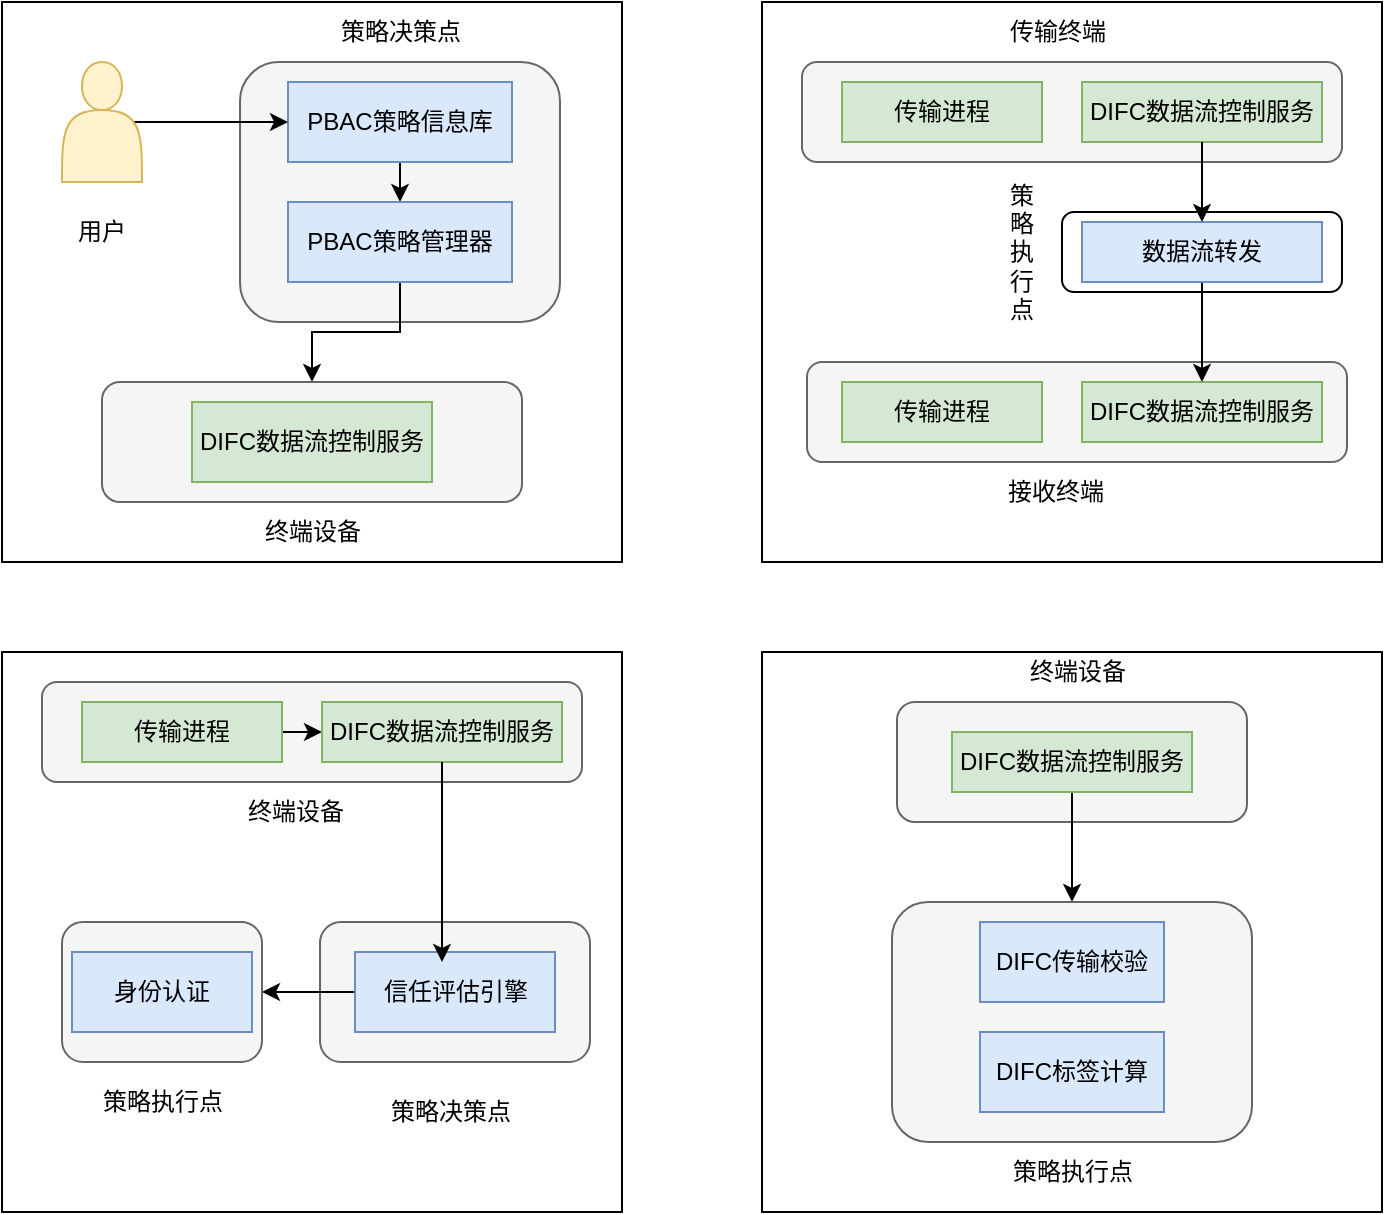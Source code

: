 <mxfile version="21.1.2" type="github">
  <diagram name="第 1 页" id="O18CY8XnaBSc46CLeHWP">
    <mxGraphModel dx="1434" dy="788" grid="1" gridSize="10" guides="1" tooltips="1" connect="1" arrows="1" fold="1" page="1" pageScale="1" pageWidth="827" pageHeight="1169" math="0" shadow="0">
      <root>
        <mxCell id="0" />
        <mxCell id="1" parent="0" />
        <mxCell id="UMHnbR3vApaapKaN-r0W-21" value="" style="rounded=0;whiteSpace=wrap;html=1;" vertex="1" parent="1">
          <mxGeometry x="150" y="375" width="310" height="280" as="geometry" />
        </mxCell>
        <mxCell id="UMHnbR3vApaapKaN-r0W-1" value="" style="rounded=0;whiteSpace=wrap;html=1;" vertex="1" parent="1">
          <mxGeometry x="150" y="50" width="310" height="280" as="geometry" />
        </mxCell>
        <mxCell id="UMHnbR3vApaapKaN-r0W-7" value="" style="rounded=1;whiteSpace=wrap;html=1;fillColor=#f5f5f5;fontColor=#333333;strokeColor=#666666;" vertex="1" parent="1">
          <mxGeometry x="269" y="80" width="160" height="130" as="geometry" />
        </mxCell>
        <mxCell id="UMHnbR3vApaapKaN-r0W-59" style="edgeStyle=orthogonalEdgeStyle;rounded=0;orthogonalLoop=1;jettySize=auto;html=1;exitX=0.5;exitY=1;exitDx=0;exitDy=0;entryX=0.5;entryY=0;entryDx=0;entryDy=0;" edge="1" parent="1" source="UMHnbR3vApaapKaN-r0W-3" target="UMHnbR3vApaapKaN-r0W-5">
          <mxGeometry relative="1" as="geometry" />
        </mxCell>
        <mxCell id="UMHnbR3vApaapKaN-r0W-3" value="PBAC策略信息库" style="rounded=0;whiteSpace=wrap;html=1;fillColor=#dae8fc;strokeColor=#6c8ebf;" vertex="1" parent="1">
          <mxGeometry x="293" y="90" width="112" height="40" as="geometry" />
        </mxCell>
        <mxCell id="UMHnbR3vApaapKaN-r0W-60" style="edgeStyle=orthogonalEdgeStyle;rounded=0;orthogonalLoop=1;jettySize=auto;html=1;exitX=0.5;exitY=1;exitDx=0;exitDy=0;entryX=0.5;entryY=0;entryDx=0;entryDy=0;" edge="1" parent="1" source="UMHnbR3vApaapKaN-r0W-5" target="UMHnbR3vApaapKaN-r0W-9">
          <mxGeometry relative="1" as="geometry" />
        </mxCell>
        <mxCell id="UMHnbR3vApaapKaN-r0W-5" value="PBAC策略管理器" style="rounded=0;whiteSpace=wrap;html=1;fillColor=#dae8fc;strokeColor=#6c8ebf;" vertex="1" parent="1">
          <mxGeometry x="293" y="150" width="112" height="40" as="geometry" />
        </mxCell>
        <mxCell id="UMHnbR3vApaapKaN-r0W-58" style="edgeStyle=orthogonalEdgeStyle;rounded=0;orthogonalLoop=1;jettySize=auto;html=1;exitX=0.9;exitY=0.5;exitDx=0;exitDy=0;exitPerimeter=0;entryX=0;entryY=0.5;entryDx=0;entryDy=0;" edge="1" parent="1" source="UMHnbR3vApaapKaN-r0W-6" target="UMHnbR3vApaapKaN-r0W-3">
          <mxGeometry relative="1" as="geometry" />
        </mxCell>
        <mxCell id="UMHnbR3vApaapKaN-r0W-6" value="" style="shape=actor;whiteSpace=wrap;html=1;fillColor=#fff2cc;strokeColor=#d6b656;" vertex="1" parent="1">
          <mxGeometry x="180" y="80" width="40" height="60" as="geometry" />
        </mxCell>
        <mxCell id="UMHnbR3vApaapKaN-r0W-8" value="策略决策点" style="text;html=1;align=center;verticalAlign=middle;resizable=0;points=[];autosize=1;strokeColor=none;fillColor=none;" vertex="1" parent="1">
          <mxGeometry x="309" y="50" width="80" height="30" as="geometry" />
        </mxCell>
        <mxCell id="UMHnbR3vApaapKaN-r0W-9" value="" style="rounded=1;whiteSpace=wrap;html=1;fillColor=#f5f5f5;fontColor=#333333;strokeColor=#666666;" vertex="1" parent="1">
          <mxGeometry x="200" y="240" width="210" height="60" as="geometry" />
        </mxCell>
        <mxCell id="UMHnbR3vApaapKaN-r0W-10" value="DIFC数据流控制服务" style="rounded=0;whiteSpace=wrap;html=1;fillColor=#d5e8d4;strokeColor=#82b366;" vertex="1" parent="1">
          <mxGeometry x="245" y="250" width="120" height="40" as="geometry" />
        </mxCell>
        <mxCell id="UMHnbR3vApaapKaN-r0W-11" value="终端设备" style="text;html=1;align=center;verticalAlign=middle;resizable=0;points=[];autosize=1;strokeColor=none;fillColor=none;" vertex="1" parent="1">
          <mxGeometry x="270" y="300" width="70" height="30" as="geometry" />
        </mxCell>
        <mxCell id="UMHnbR3vApaapKaN-r0W-12" value="用户" style="text;html=1;strokeColor=none;fillColor=none;align=center;verticalAlign=middle;whiteSpace=wrap;rounded=0;" vertex="1" parent="1">
          <mxGeometry x="170" y="150" width="60" height="30" as="geometry" />
        </mxCell>
        <mxCell id="UMHnbR3vApaapKaN-r0W-16" value="" style="rounded=1;whiteSpace=wrap;html=1;fillColor=#f5f5f5;fontColor=#333333;strokeColor=#666666;" vertex="1" parent="1">
          <mxGeometry x="170" y="390" width="270" height="50" as="geometry" />
        </mxCell>
        <mxCell id="UMHnbR3vApaapKaN-r0W-62" style="edgeStyle=orthogonalEdgeStyle;rounded=0;orthogonalLoop=1;jettySize=auto;html=1;exitX=1;exitY=0.5;exitDx=0;exitDy=0;entryX=0;entryY=0.5;entryDx=0;entryDy=0;" edge="1" parent="1" source="UMHnbR3vApaapKaN-r0W-15" target="UMHnbR3vApaapKaN-r0W-20">
          <mxGeometry relative="1" as="geometry" />
        </mxCell>
        <mxCell id="UMHnbR3vApaapKaN-r0W-15" value="传输进程" style="rounded=0;whiteSpace=wrap;html=1;fillColor=#d5e8d4;strokeColor=#82b366;" vertex="1" parent="1">
          <mxGeometry x="190" y="400" width="100" height="30" as="geometry" />
        </mxCell>
        <mxCell id="UMHnbR3vApaapKaN-r0W-20" value="DIFC数据流控制服务" style="rounded=0;whiteSpace=wrap;html=1;fillColor=#d5e8d4;strokeColor=#82b366;" vertex="1" parent="1">
          <mxGeometry x="310" y="400" width="120" height="30" as="geometry" />
        </mxCell>
        <mxCell id="UMHnbR3vApaapKaN-r0W-22" value="" style="rounded=1;whiteSpace=wrap;html=1;fillColor=#f5f5f5;fontColor=#333333;strokeColor=#666666;" vertex="1" parent="1">
          <mxGeometry x="309" y="510" width="135" height="70" as="geometry" />
        </mxCell>
        <mxCell id="UMHnbR3vApaapKaN-r0W-63" style="edgeStyle=orthogonalEdgeStyle;rounded=0;orthogonalLoop=1;jettySize=auto;html=1;exitX=0;exitY=0.5;exitDx=0;exitDy=0;entryX=1;entryY=0.5;entryDx=0;entryDy=0;" edge="1" parent="1" source="UMHnbR3vApaapKaN-r0W-23" target="UMHnbR3vApaapKaN-r0W-28">
          <mxGeometry relative="1" as="geometry" />
        </mxCell>
        <mxCell id="UMHnbR3vApaapKaN-r0W-23" value="信任评估引擎" style="rounded=0;whiteSpace=wrap;html=1;fillColor=#dae8fc;strokeColor=#6c8ebf;" vertex="1" parent="1">
          <mxGeometry x="326.5" y="525" width="100" height="40" as="geometry" />
        </mxCell>
        <mxCell id="UMHnbR3vApaapKaN-r0W-25" value="策略决策点" style="text;html=1;strokeColor=none;fillColor=none;align=center;verticalAlign=middle;whiteSpace=wrap;rounded=0;" vertex="1" parent="1">
          <mxGeometry x="339" y="590" width="71" height="30" as="geometry" />
        </mxCell>
        <mxCell id="UMHnbR3vApaapKaN-r0W-27" value="终端设备" style="text;html=1;strokeColor=none;fillColor=none;align=center;verticalAlign=middle;whiteSpace=wrap;rounded=0;" vertex="1" parent="1">
          <mxGeometry x="266.5" y="440" width="60" height="30" as="geometry" />
        </mxCell>
        <mxCell id="UMHnbR3vApaapKaN-r0W-28" value="" style="rounded=1;whiteSpace=wrap;html=1;fillColor=#f5f5f5;fontColor=#333333;strokeColor=#666666;" vertex="1" parent="1">
          <mxGeometry x="180" y="510" width="100" height="70" as="geometry" />
        </mxCell>
        <mxCell id="UMHnbR3vApaapKaN-r0W-29" value="身份认证" style="rounded=0;whiteSpace=wrap;html=1;fillColor=#dae8fc;strokeColor=#6c8ebf;" vertex="1" parent="1">
          <mxGeometry x="185" y="525" width="90" height="40" as="geometry" />
        </mxCell>
        <mxCell id="UMHnbR3vApaapKaN-r0W-30" value="策略执行点" style="text;html=1;strokeColor=none;fillColor=none;align=center;verticalAlign=middle;whiteSpace=wrap;rounded=0;" vertex="1" parent="1">
          <mxGeometry x="194.5" y="585" width="71" height="30" as="geometry" />
        </mxCell>
        <mxCell id="UMHnbR3vApaapKaN-r0W-31" value="" style="rounded=0;whiteSpace=wrap;html=1;" vertex="1" parent="1">
          <mxGeometry x="530" y="375" width="310" height="280" as="geometry" />
        </mxCell>
        <mxCell id="UMHnbR3vApaapKaN-r0W-32" value="" style="rounded=1;whiteSpace=wrap;html=1;fillColor=#f5f5f5;fontColor=#333333;strokeColor=#666666;" vertex="1" parent="1">
          <mxGeometry x="597.5" y="400" width="175" height="60" as="geometry" />
        </mxCell>
        <mxCell id="UMHnbR3vApaapKaN-r0W-42" style="edgeStyle=orthogonalEdgeStyle;rounded=0;orthogonalLoop=1;jettySize=auto;html=1;exitX=0.5;exitY=1;exitDx=0;exitDy=0;entryX=0.5;entryY=0;entryDx=0;entryDy=0;" edge="1" parent="1" source="UMHnbR3vApaapKaN-r0W-33" target="UMHnbR3vApaapKaN-r0W-34">
          <mxGeometry relative="1" as="geometry" />
        </mxCell>
        <mxCell id="UMHnbR3vApaapKaN-r0W-33" value="DIFC数据流控制服务" style="rounded=0;whiteSpace=wrap;html=1;fillColor=#d5e8d4;strokeColor=#82b366;" vertex="1" parent="1">
          <mxGeometry x="625" y="415" width="120" height="30" as="geometry" />
        </mxCell>
        <mxCell id="UMHnbR3vApaapKaN-r0W-34" value="" style="rounded=1;whiteSpace=wrap;html=1;fillColor=#f5f5f5;fontColor=#333333;strokeColor=#666666;" vertex="1" parent="1">
          <mxGeometry x="595" y="500" width="180" height="120" as="geometry" />
        </mxCell>
        <mxCell id="UMHnbR3vApaapKaN-r0W-35" value="终端设备" style="text;html=1;strokeColor=none;fillColor=none;align=center;verticalAlign=middle;whiteSpace=wrap;rounded=0;" vertex="1" parent="1">
          <mxGeometry x="657.5" y="370" width="60" height="30" as="geometry" />
        </mxCell>
        <mxCell id="UMHnbR3vApaapKaN-r0W-36" value="DIFC传输校验" style="rounded=0;whiteSpace=wrap;html=1;fillColor=#dae8fc;strokeColor=#6c8ebf;" vertex="1" parent="1">
          <mxGeometry x="639" y="510" width="92" height="40" as="geometry" />
        </mxCell>
        <mxCell id="UMHnbR3vApaapKaN-r0W-37" value="DIFC标签计算" style="rounded=0;whiteSpace=wrap;html=1;fillColor=#dae8fc;strokeColor=#6c8ebf;" vertex="1" parent="1">
          <mxGeometry x="639" y="565" width="92" height="40" as="geometry" />
        </mxCell>
        <mxCell id="UMHnbR3vApaapKaN-r0W-39" value="策略执行点" style="text;html=1;align=center;verticalAlign=middle;resizable=0;points=[];autosize=1;strokeColor=none;fillColor=none;" vertex="1" parent="1">
          <mxGeometry x="645" y="620" width="80" height="30" as="geometry" />
        </mxCell>
        <mxCell id="UMHnbR3vApaapKaN-r0W-41" value="" style="rounded=0;whiteSpace=wrap;html=1;" vertex="1" parent="1">
          <mxGeometry x="530" y="50" width="310" height="280" as="geometry" />
        </mxCell>
        <mxCell id="UMHnbR3vApaapKaN-r0W-45" value="" style="rounded=1;whiteSpace=wrap;html=1;fillColor=#f5f5f5;fontColor=#333333;strokeColor=#666666;" vertex="1" parent="1">
          <mxGeometry x="550" y="80" width="270" height="50" as="geometry" />
        </mxCell>
        <mxCell id="UMHnbR3vApaapKaN-r0W-46" value="传输进程" style="rounded=0;whiteSpace=wrap;html=1;fillColor=#d5e8d4;strokeColor=#82b366;" vertex="1" parent="1">
          <mxGeometry x="570" y="90" width="100" height="30" as="geometry" />
        </mxCell>
        <mxCell id="UMHnbR3vApaapKaN-r0W-47" value="DIFC数据流控制服务" style="rounded=0;whiteSpace=wrap;html=1;fillColor=#d5e8d4;strokeColor=#82b366;" vertex="1" parent="1">
          <mxGeometry x="690" y="90" width="120" height="30" as="geometry" />
        </mxCell>
        <mxCell id="UMHnbR3vApaapKaN-r0W-48" value="传输终端" style="text;html=1;strokeColor=none;fillColor=none;align=center;verticalAlign=middle;whiteSpace=wrap;rounded=0;" vertex="1" parent="1">
          <mxGeometry x="648" y="50" width="60" height="30" as="geometry" />
        </mxCell>
        <mxCell id="UMHnbR3vApaapKaN-r0W-49" value="" style="rounded=1;whiteSpace=wrap;html=1;fillColor=#f5f5f5;fontColor=#333333;strokeColor=#666666;" vertex="1" parent="1">
          <mxGeometry x="552.5" y="230" width="270" height="50" as="geometry" />
        </mxCell>
        <mxCell id="UMHnbR3vApaapKaN-r0W-50" value="传输进程" style="rounded=0;whiteSpace=wrap;html=1;fillColor=#d5e8d4;strokeColor=#82b366;" vertex="1" parent="1">
          <mxGeometry x="570" y="240" width="100" height="30" as="geometry" />
        </mxCell>
        <mxCell id="UMHnbR3vApaapKaN-r0W-51" value="DIFC数据流控制服务" style="rounded=0;whiteSpace=wrap;html=1;fillColor=#d5e8d4;strokeColor=#82b366;" vertex="1" parent="1">
          <mxGeometry x="690" y="240" width="120" height="30" as="geometry" />
        </mxCell>
        <mxCell id="UMHnbR3vApaapKaN-r0W-52" value="接收终端" style="text;html=1;strokeColor=none;fillColor=none;align=center;verticalAlign=middle;whiteSpace=wrap;rounded=0;" vertex="1" parent="1">
          <mxGeometry x="646.5" y="280" width="60" height="30" as="geometry" />
        </mxCell>
        <mxCell id="UMHnbR3vApaapKaN-r0W-54" value="" style="rounded=1;whiteSpace=wrap;html=1;" vertex="1" parent="1">
          <mxGeometry x="680" y="155" width="140" height="40" as="geometry" />
        </mxCell>
        <mxCell id="UMHnbR3vApaapKaN-r0W-56" style="edgeStyle=orthogonalEdgeStyle;rounded=0;orthogonalLoop=1;jettySize=auto;html=1;exitX=0.5;exitY=1;exitDx=0;exitDy=0;entryX=0.5;entryY=0;entryDx=0;entryDy=0;" edge="1" parent="1" source="UMHnbR3vApaapKaN-r0W-53" target="UMHnbR3vApaapKaN-r0W-51">
          <mxGeometry relative="1" as="geometry" />
        </mxCell>
        <mxCell id="UMHnbR3vApaapKaN-r0W-53" value="数据流转发" style="rounded=0;whiteSpace=wrap;html=1;fillColor=#dae8fc;strokeColor=#6c8ebf;" vertex="1" parent="1">
          <mxGeometry x="690" y="160" width="120" height="30" as="geometry" />
        </mxCell>
        <mxCell id="UMHnbR3vApaapKaN-r0W-55" style="edgeStyle=orthogonalEdgeStyle;rounded=0;orthogonalLoop=1;jettySize=auto;html=1;exitX=0.5;exitY=1;exitDx=0;exitDy=0;entryX=0.5;entryY=0;entryDx=0;entryDy=0;" edge="1" parent="1" source="UMHnbR3vApaapKaN-r0W-47" target="UMHnbR3vApaapKaN-r0W-53">
          <mxGeometry relative="1" as="geometry" />
        </mxCell>
        <mxCell id="UMHnbR3vApaapKaN-r0W-57" value="策略执行点" style="text;html=1;strokeColor=none;fillColor=none;align=center;verticalAlign=middle;whiteSpace=wrap;rounded=0;" vertex="1" parent="1">
          <mxGeometry x="650" y="140" width="20" height="70" as="geometry" />
        </mxCell>
        <mxCell id="UMHnbR3vApaapKaN-r0W-61" style="edgeStyle=orthogonalEdgeStyle;rounded=0;orthogonalLoop=1;jettySize=auto;html=1;exitX=0.5;exitY=1;exitDx=0;exitDy=0;" edge="1" parent="1" source="UMHnbR3vApaapKaN-r0W-20">
          <mxGeometry relative="1" as="geometry">
            <mxPoint x="370" y="530" as="targetPoint" />
          </mxGeometry>
        </mxCell>
      </root>
    </mxGraphModel>
  </diagram>
</mxfile>
